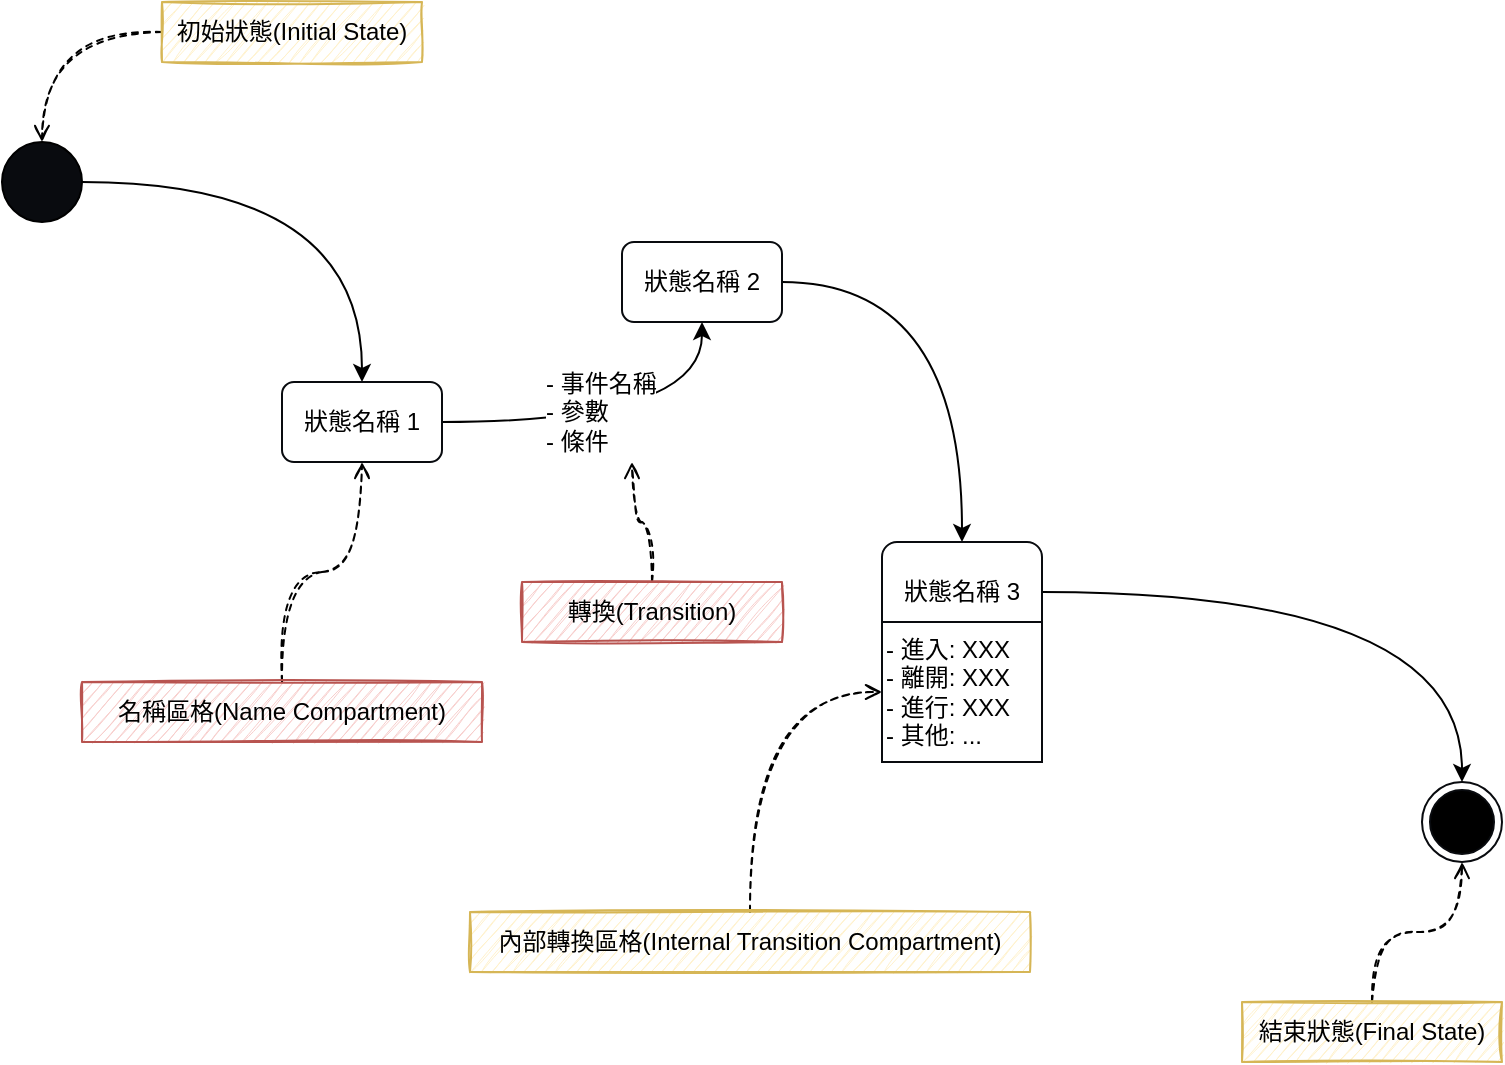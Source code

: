 <mxfile version="16.5.1" type="device" pages="5"><diagram id="osjZmeQW5B5Lgd2-Y0o8" name="statechart 狀態圖"><mxGraphModel dx="1102" dy="857" grid="1" gridSize="10" guides="1" tooltips="1" connect="1" arrows="1" fold="1" page="1" pageScale="1" pageWidth="827" pageHeight="1169" math="0" shadow="0"><root><mxCell id="0"/><mxCell id="1" parent="0"/><mxCell id="YnfV3wT0EIDC3pk5psNr-5" style="edgeStyle=orthogonalEdgeStyle;orthogonalLoop=1;jettySize=auto;html=1;entryX=0.5;entryY=0;entryDx=0;entryDy=0;curved=1;" parent="1" source="YnfV3wT0EIDC3pk5psNr-1" target="YnfV3wT0EIDC3pk5psNr-3" edge="1"><mxGeometry relative="1" as="geometry"/></mxCell><mxCell id="YnfV3wT0EIDC3pk5psNr-1" value="" style="ellipse;whiteSpace=wrap;html=1;aspect=fixed;fillColor=#090B0F;labelPosition=center;verticalLabelPosition=bottom;align=center;verticalAlign=top;" parent="1" vertex="1"><mxGeometry x="40" y="200" width="40" height="40" as="geometry"/></mxCell><mxCell id="YnfV3wT0EIDC3pk5psNr-2" value="" style="ellipse;html=1;shape=endState;fillColor=#000000;strokeColor=#090B0F;labelPosition=center;verticalLabelPosition=bottom;align=center;verticalAlign=top;" parent="1" vertex="1"><mxGeometry x="750" y="520" width="40" height="40" as="geometry"/></mxCell><mxCell id="YnfV3wT0EIDC3pk5psNr-6" style="edgeStyle=orthogonalEdgeStyle;curved=1;orthogonalLoop=1;jettySize=auto;html=1;entryX=0.5;entryY=1;entryDx=0;entryDy=0;" parent="1" source="YnfV3wT0EIDC3pk5psNr-3" target="YnfV3wT0EIDC3pk5psNr-4" edge="1"><mxGeometry relative="1" as="geometry"/></mxCell><mxCell id="YnfV3wT0EIDC3pk5psNr-3" value="狀態名稱 1" style="rounded=1;whiteSpace=wrap;html=1;strokeColor=#090B0F;fillColor=#FFFFFF;" parent="1" vertex="1"><mxGeometry x="180" y="320" width="80" height="40" as="geometry"/></mxCell><mxCell id="YnfV3wT0EIDC3pk5psNr-7" style="edgeStyle=orthogonalEdgeStyle;curved=1;orthogonalLoop=1;jettySize=auto;html=1;entryX=0.5;entryY=0;entryDx=0;entryDy=0;" parent="1" source="YnfV3wT0EIDC3pk5psNr-4" target="YnfV3wT0EIDC3pk5psNr-12" edge="1"><mxGeometry relative="1" as="geometry"/></mxCell><mxCell id="YnfV3wT0EIDC3pk5psNr-4" value="狀態名稱 2" style="rounded=1;whiteSpace=wrap;html=1;strokeColor=#090B0F;fillColor=#FFFFFF;" parent="1" vertex="1"><mxGeometry x="350" y="250" width="80" height="40" as="geometry"/></mxCell><mxCell id="YnfV3wT0EIDC3pk5psNr-8" value="- 事件名稱&lt;br&gt;- 參數&lt;br&gt;- 條件" style="text;html=1;strokeColor=none;fillColor=none;align=left;verticalAlign=middle;whiteSpace=wrap;rounded=0;labelBackgroundColor=default;" parent="1" vertex="1"><mxGeometry x="310" y="310" width="90" height="50" as="geometry"/></mxCell><mxCell id="YnfV3wT0EIDC3pk5psNr-13" style="edgeStyle=orthogonalEdgeStyle;curved=1;orthogonalLoop=1;jettySize=auto;html=1;entryX=0.5;entryY=0;entryDx=0;entryDy=0;" parent="1" source="YnfV3wT0EIDC3pk5psNr-12" target="YnfV3wT0EIDC3pk5psNr-2" edge="1"><mxGeometry relative="1" as="geometry"/></mxCell><mxCell id="YnfV3wT0EIDC3pk5psNr-12" value="狀態名稱 3" style="rounded=1;whiteSpace=wrap;html=1;strokeColor=#090B0F;fillColor=#FFFFFF;verticalAlign=middle;" parent="1" vertex="1"><mxGeometry x="480" y="400" width="80" height="50" as="geometry"/></mxCell><mxCell id="YnfV3wT0EIDC3pk5psNr-14" value="- 進入: XXX&lt;br&gt;- 離開: XXX&lt;br&gt;- 進行: XXX&lt;br&gt;- 其他: ..." style="rounded=0;whiteSpace=wrap;html=1;labelBackgroundColor=default;strokeColor=#090B0F;fillColor=#FFFFFF;align=left;" parent="1" vertex="1"><mxGeometry x="480" y="440" width="80" height="70" as="geometry"/></mxCell><mxCell id="YnfV3wT0EIDC3pk5psNr-16" style="edgeStyle=orthogonalEdgeStyle;curved=1;orthogonalLoop=1;jettySize=auto;html=1;entryX=0.5;entryY=0;entryDx=0;entryDy=0;dashed=1;sketch=1;endArrow=open;endFill=0;" parent="1" source="YnfV3wT0EIDC3pk5psNr-15" target="YnfV3wT0EIDC3pk5psNr-1" edge="1"><mxGeometry relative="1" as="geometry"/></mxCell><mxCell id="YnfV3wT0EIDC3pk5psNr-15" value="初始狀態(Initial State)" style="rounded=0;whiteSpace=wrap;html=1;labelBackgroundColor=none;strokeColor=#d6b656;fillColor=#fff2cc;sketch=1;" parent="1" vertex="1"><mxGeometry x="120" y="130" width="130" height="30" as="geometry"/></mxCell><mxCell id="YnfV3wT0EIDC3pk5psNr-18" style="edgeStyle=orthogonalEdgeStyle;curved=1;sketch=1;orthogonalLoop=1;jettySize=auto;html=1;entryX=0.5;entryY=1;entryDx=0;entryDy=0;dashed=1;endArrow=open;endFill=0;" parent="1" source="YnfV3wT0EIDC3pk5psNr-17" target="YnfV3wT0EIDC3pk5psNr-2" edge="1"><mxGeometry relative="1" as="geometry"/></mxCell><mxCell id="YnfV3wT0EIDC3pk5psNr-17" value="結束狀態(Final State)" style="rounded=0;whiteSpace=wrap;html=1;labelBackgroundColor=none;strokeColor=#d6b656;fillColor=#fff2cc;sketch=1;" parent="1" vertex="1"><mxGeometry x="660" y="630" width="130" height="30" as="geometry"/></mxCell><mxCell id="YnfV3wT0EIDC3pk5psNr-20" style="edgeStyle=orthogonalEdgeStyle;curved=1;sketch=1;orthogonalLoop=1;jettySize=auto;html=1;entryX=0.5;entryY=1;entryDx=0;entryDy=0;dashed=1;endArrow=open;endFill=0;" parent="1" source="YnfV3wT0EIDC3pk5psNr-19" target="YnfV3wT0EIDC3pk5psNr-3" edge="1"><mxGeometry relative="1" as="geometry"/></mxCell><mxCell id="YnfV3wT0EIDC3pk5psNr-19" value="名稱區格(Name Compartment)" style="rounded=0;whiteSpace=wrap;html=1;labelBackgroundColor=none;strokeColor=#b85450;fillColor=#f8cecc;sketch=1;" parent="1" vertex="1"><mxGeometry x="80" y="470" width="200" height="30" as="geometry"/></mxCell><mxCell id="YnfV3wT0EIDC3pk5psNr-22" style="edgeStyle=orthogonalEdgeStyle;curved=1;sketch=1;orthogonalLoop=1;jettySize=auto;html=1;entryX=0;entryY=0.5;entryDx=0;entryDy=0;dashed=1;endArrow=open;endFill=0;" parent="1" source="YnfV3wT0EIDC3pk5psNr-21" target="YnfV3wT0EIDC3pk5psNr-14" edge="1"><mxGeometry relative="1" as="geometry"/></mxCell><mxCell id="YnfV3wT0EIDC3pk5psNr-21" value="內部轉換區格(Internal Transition Compartment)" style="rounded=0;whiteSpace=wrap;html=1;labelBackgroundColor=none;strokeColor=#d6b656;fillColor=#fff2cc;sketch=1;" parent="1" vertex="1"><mxGeometry x="274" y="585" width="280" height="30" as="geometry"/></mxCell><mxCell id="YnfV3wT0EIDC3pk5psNr-24" style="edgeStyle=orthogonalEdgeStyle;curved=1;sketch=1;orthogonalLoop=1;jettySize=auto;html=1;dashed=1;endArrow=open;endFill=0;" parent="1" source="YnfV3wT0EIDC3pk5psNr-23" target="YnfV3wT0EIDC3pk5psNr-8" edge="1"><mxGeometry relative="1" as="geometry"/></mxCell><mxCell id="YnfV3wT0EIDC3pk5psNr-23" value="轉換(Transition)" style="rounded=0;whiteSpace=wrap;html=1;labelBackgroundColor=none;strokeColor=#b85450;fillColor=#f8cecc;sketch=1;" parent="1" vertex="1"><mxGeometry x="300" y="420" width="130" height="30" as="geometry"/></mxCell></root></mxGraphModel></diagram><diagram id="0EJiLGbog9rZ0BRqyAEm" name="statechart-ex1"><mxGraphModel dx="918" dy="714" grid="1" gridSize="10" guides="1" tooltips="1" connect="1" arrows="1" fold="1" page="1" pageScale="1" pageWidth="827" pageHeight="1169" math="0" shadow="0"><root><mxCell id="cNsC4gdL8ayxSeV4Apcs-0"/><mxCell id="cNsC4gdL8ayxSeV4Apcs-1" parent="cNsC4gdL8ayxSeV4Apcs-0"/><mxCell id="XG-OXEMNbpiQpR99-aP3-2" style="edgeStyle=orthogonalEdgeStyle;rounded=0;orthogonalLoop=1;jettySize=auto;html=1;entryX=0.5;entryY=0;entryDx=0;entryDy=0;" parent="cNsC4gdL8ayxSeV4Apcs-1" source="29OQ2V1f1rokTXRhlhXo-0" target="XG-OXEMNbpiQpR99-aP3-0" edge="1"><mxGeometry relative="1" as="geometry"/></mxCell><mxCell id="29OQ2V1f1rokTXRhlhXo-0" value="" style="ellipse;whiteSpace=wrap;html=1;aspect=fixed;fillColor=#090B0F;labelPosition=center;verticalLabelPosition=bottom;align=center;verticalAlign=top;" parent="cNsC4gdL8ayxSeV4Apcs-1" vertex="1"><mxGeometry x="120" y="200" width="40" height="40" as="geometry"/></mxCell><mxCell id="bPh0DFwcgqLsYAa6mpn8-0" value="跳" style="edgeStyle=orthogonalEdgeStyle;orthogonalLoop=1;jettySize=auto;html=1;entryX=0;entryY=0.25;entryDx=0;entryDy=0;curved=1;exitX=1;exitY=0.25;exitDx=0;exitDy=0;" parent="cNsC4gdL8ayxSeV4Apcs-1" source="XG-OXEMNbpiQpR99-aP3-0" target="XG-OXEMNbpiQpR99-aP3-1" edge="1"><mxGeometry relative="1" as="geometry"/></mxCell><mxCell id="R1Bep2jwc6zOpz5SHiyY-1" style="edgeStyle=orthogonalEdgeStyle;rounded=0;orthogonalLoop=1;jettySize=auto;html=1;entryX=0.5;entryY=0;entryDx=0;entryDy=0;" edge="1" parent="cNsC4gdL8ayxSeV4Apcs-1" source="XG-OXEMNbpiQpR99-aP3-0" target="R1Bep2jwc6zOpz5SHiyY-0"><mxGeometry relative="1" as="geometry"/></mxCell><mxCell id="XG-OXEMNbpiQpR99-aP3-0" value="在地上" style="rounded=1;whiteSpace=wrap;html=1;" parent="cNsC4gdL8ayxSeV4Apcs-1" vertex="1"><mxGeometry x="100" y="320" width="80" height="40" as="geometry"/></mxCell><mxCell id="2rB6yXrXSQpevLDg6IzJ-0" value="落地" style="edgeStyle=orthogonalEdgeStyle;orthogonalLoop=1;jettySize=auto;html=1;entryX=1;entryY=0.75;entryDx=0;entryDy=0;exitX=0;exitY=0.75;exitDx=0;exitDy=0;curved=1;" parent="cNsC4gdL8ayxSeV4Apcs-1" source="XG-OXEMNbpiQpR99-aP3-1" target="XG-OXEMNbpiQpR99-aP3-0" edge="1"><mxGeometry relative="1" as="geometry"/></mxCell><mxCell id="XG-OXEMNbpiQpR99-aP3-1" value="在空中" style="rounded=1;whiteSpace=wrap;html=1;" parent="cNsC4gdL8ayxSeV4Apcs-1" vertex="1"><mxGeometry x="374" y="320" width="80" height="40" as="geometry"/></mxCell><mxCell id="2rB6yXrXSQpevLDg6IzJ-1" value="行走" style="edgeStyle=orthogonalEdgeStyle;orthogonalLoop=1;jettySize=auto;html=1;entryX=0;entryY=0.5;entryDx=0;entryDy=0;exitX=0.25;exitY=1;exitDx=0;exitDy=0;curved=1;" parent="cNsC4gdL8ayxSeV4Apcs-1" source="XG-OXEMNbpiQpR99-aP3-0" target="XG-OXEMNbpiQpR99-aP3-0" edge="1"><mxGeometry relative="1" as="geometry"><Array as="points"><mxPoint x="120" y="390"/><mxPoint x="60" y="390"/><mxPoint x="60" y="340"/></Array></mxGeometry></mxCell><mxCell id="R1Bep2jwc6zOpz5SHiyY-0" value="" style="ellipse;html=1;shape=endState;fillColor=#000000;strokeColor=#090B0F;labelPosition=center;verticalLabelPosition=bottom;align=center;verticalAlign=top;" vertex="1" parent="cNsC4gdL8ayxSeV4Apcs-1"><mxGeometry x="120" y="440" width="40" height="40" as="geometry"/></mxCell></root></mxGraphModel></diagram><diagram id="uzT9Qm_jboPNo-ImmWr5" name="statechart-ex2(ITS)"><mxGraphModel dx="1102" dy="857" grid="1" gridSize="10" guides="1" tooltips="1" connect="1" arrows="1" fold="1" page="1" pageScale="1" pageWidth="827" pageHeight="1169" math="0" shadow="0"><root><mxCell id="v57__xJzqFP9ZhPIEig1-0"/><mxCell id="v57__xJzqFP9ZhPIEig1-1" parent="v57__xJzqFP9ZhPIEig1-0"/><mxCell id="Lr0cLetXqoZHy2DsLK_h-2" style="edgeStyle=orthogonalEdgeStyle;orthogonalLoop=1;jettySize=auto;html=1;entryX=0.5;entryY=0;entryDx=0;entryDy=0;rounded=0;" parent="v57__xJzqFP9ZhPIEig1-1" source="nu_G4Lr_ocbiyzwGnkZM-0" target="Lr0cLetXqoZHy2DsLK_h-1" edge="1"><mxGeometry relative="1" as="geometry"/></mxCell><mxCell id="nu_G4Lr_ocbiyzwGnkZM-0" value="" style="ellipse;whiteSpace=wrap;html=1;aspect=fixed;fillColor=#090B0F;labelPosition=center;verticalLabelPosition=bottom;align=center;verticalAlign=top;" parent="v57__xJzqFP9ZhPIEig1-1" vertex="1"><mxGeometry x="40" y="120" width="40" height="40" as="geometry"/></mxCell><mxCell id="LInIR_S-V1Yz-s8tSKXj-0" style="edgeStyle=orthogonalEdgeStyle;rounded=0;orthogonalLoop=1;jettySize=auto;html=1;entryX=0;entryY=0.5;entryDx=0;entryDy=0;" parent="v57__xJzqFP9ZhPIEig1-1" source="uzqjtOjsY4ILTI2ye9i7-0" target="Lr0cLetXqoZHy2DsLK_h-0" edge="1"><mxGeometry relative="1" as="geometry"/></mxCell><mxCell id="uzqjtOjsY4ILTI2ye9i7-0" value="PASS" style="rounded=1;whiteSpace=wrap;html=1;" parent="v57__xJzqFP9ZhPIEig1-1" vertex="1"><mxGeometry x="400" y="120" width="80" height="40" as="geometry"/></mxCell><mxCell id="LInIR_S-V1Yz-s8tSKXj-1" style="edgeStyle=orthogonalEdgeStyle;rounded=0;orthogonalLoop=1;jettySize=auto;html=1;entryX=0;entryY=0.5;entryDx=0;entryDy=0;" parent="v57__xJzqFP9ZhPIEig1-1" source="uzqjtOjsY4ILTI2ye9i7-1" target="Lr0cLetXqoZHy2DsLK_h-0" edge="1"><mxGeometry relative="1" as="geometry"/></mxCell><mxCell id="uzqjtOjsY4ILTI2ye9i7-1" value="FAIL" style="rounded=1;whiteSpace=wrap;html=1;" parent="v57__xJzqFP9ZhPIEig1-1" vertex="1"><mxGeometry x="400" y="280" width="80" height="40" as="geometry"/></mxCell><mxCell id="LInIR_S-V1Yz-s8tSKXj-10" style="edgeStyle=orthogonalEdgeStyle;rounded=0;orthogonalLoop=1;jettySize=auto;html=1;entryX=0.5;entryY=1;entryDx=0;entryDy=0;" parent="v57__xJzqFP9ZhPIEig1-1" source="uzqjtOjsY4ILTI2ye9i7-2" target="LInIR_S-V1Yz-s8tSKXj-7" edge="1"><mxGeometry relative="1" as="geometry"/></mxCell><mxCell id="uzqjtOjsY4ILTI2ye9i7-2" value="ERROR" style="rounded=1;whiteSpace=wrap;html=1;" parent="v57__xJzqFP9ZhPIEig1-1" vertex="1"><mxGeometry x="360" y="800" width="80" height="40" as="geometry"/></mxCell><mxCell id="LInIR_S-V1Yz-s8tSKXj-11" style="edgeStyle=orthogonalEdgeStyle;rounded=0;orthogonalLoop=1;jettySize=auto;html=1;entryX=0.5;entryY=1;entryDx=0;entryDy=0;" parent="v57__xJzqFP9ZhPIEig1-1" source="uzqjtOjsY4ILTI2ye9i7-3" target="LInIR_S-V1Yz-s8tSKXj-7" edge="1"><mxGeometry relative="1" as="geometry"/></mxCell><mxCell id="uzqjtOjsY4ILTI2ye9i7-3" value="INTERRUPT" style="rounded=1;whiteSpace=wrap;html=1;" parent="v57__xJzqFP9ZhPIEig1-1" vertex="1"><mxGeometry x="480" y="720" width="80" height="40" as="geometry"/></mxCell><mxCell id="Lr0cLetXqoZHy2DsLK_h-0" value="" style="ellipse;html=1;shape=endState;fillColor=#000000;strokeColor=#090B0F;labelPosition=center;verticalLabelPosition=bottom;align=center;verticalAlign=top;" parent="v57__xJzqFP9ZhPIEig1-1" vertex="1"><mxGeometry x="680" y="200" width="40" height="40" as="geometry"/></mxCell><mxCell id="Lr0cLetXqoZHy2DsLK_h-3" value="登入成功" style="orthogonalLoop=1;jettySize=auto;html=1;entryX=0;entryY=0.5;entryDx=0;entryDy=0;rounded=0;edgeStyle=orthogonalEdgeStyle;" parent="v57__xJzqFP9ZhPIEig1-1" source="Lr0cLetXqoZHy2DsLK_h-1" target="uzqjtOjsY4ILTI2ye9i7-0" edge="1"><mxGeometry relative="1" as="geometry"><Array as="points"><mxPoint x="300" y="220"/><mxPoint x="300" y="140"/></Array></mxGeometry></mxCell><mxCell id="Lr0cLetXqoZHy2DsLK_h-4" value="登入失敗" style="orthogonalLoop=1;jettySize=auto;html=1;entryX=0;entryY=0.5;entryDx=0;entryDy=0;rounded=0;edgeStyle=orthogonalEdgeStyle;" parent="v57__xJzqFP9ZhPIEig1-1" source="Lr0cLetXqoZHy2DsLK_h-1" target="uzqjtOjsY4ILTI2ye9i7-1" edge="1"><mxGeometry relative="1" as="geometry"><Array as="points"><mxPoint x="300" y="220"/><mxPoint x="300" y="300"/></Array></mxGeometry></mxCell><mxCell id="Lr0cLetXqoZHy2DsLK_h-6" value="發生錯誤" style="edgeStyle=orthogonalEdgeStyle;orthogonalLoop=1;jettySize=auto;html=1;entryX=0.5;entryY=1;entryDx=0;entryDy=0;exitX=1;exitY=0.5;exitDx=0;exitDy=0;rounded=0;" parent="v57__xJzqFP9ZhPIEig1-1" source="Lr0cLetXqoZHy2DsLK_h-1" target="uzqjtOjsY4ILTI2ye9i7-1" edge="1"><mxGeometry x="0.143" relative="1" as="geometry"><Array as="points"><mxPoint x="240" y="220"/><mxPoint x="240" y="360"/><mxPoint x="440" y="360"/></Array><mxPoint as="offset"/></mxGeometry></mxCell><mxCell id="Lr0cLetXqoZHy2DsLK_h-1" value="None" style="rounded=1;whiteSpace=wrap;html=1;" parent="v57__xJzqFP9ZhPIEig1-1" vertex="1"><mxGeometry x="120" y="200" width="80" height="40" as="geometry"/></mxCell><mxCell id="LInIR_S-V1Yz-s8tSKXj-2" value="&lt;h1&gt;Report Detail 結果 狀態圖&lt;/h1&gt;" style="text;html=1;strokeColor=none;fillColor=none;spacing=5;spacingTop=-20;whiteSpace=wrap;overflow=hidden;rounded=0;" parent="v57__xJzqFP9ZhPIEig1-1" vertex="1"><mxGeometry x="40" y="40" width="320" height="40" as="geometry"/></mxCell><mxCell id="LInIR_S-V1Yz-s8tSKXj-3" value="&lt;h1&gt;Report Master 結果 狀態圖&lt;/h1&gt;" style="text;html=1;strokeColor=none;fillColor=none;spacing=5;spacingTop=-20;whiteSpace=wrap;overflow=hidden;rounded=0;" parent="v57__xJzqFP9ZhPIEig1-1" vertex="1"><mxGeometry x="40" y="440" width="320" height="40" as="geometry"/></mxCell><mxCell id="LInIR_S-V1Yz-s8tSKXj-6" style="edgeStyle=orthogonalEdgeStyle;rounded=0;orthogonalLoop=1;jettySize=auto;html=1;entryX=0.5;entryY=0;entryDx=0;entryDy=0;" parent="v57__xJzqFP9ZhPIEig1-1" source="LInIR_S-V1Yz-s8tSKXj-4" target="LInIR_S-V1Yz-s8tSKXj-5" edge="1"><mxGeometry relative="1" as="geometry"/></mxCell><mxCell id="LInIR_S-V1Yz-s8tSKXj-4" value="" style="ellipse;whiteSpace=wrap;html=1;aspect=fixed;fillColor=#090B0F;labelPosition=center;verticalLabelPosition=bottom;align=center;verticalAlign=top;" parent="v57__xJzqFP9ZhPIEig1-1" vertex="1"><mxGeometry x="40" y="520" width="40" height="40" as="geometry"/></mxCell><mxCell id="LInIR_S-V1Yz-s8tSKXj-8" value="發生非預期錯誤" style="edgeStyle=orthogonalEdgeStyle;rounded=0;orthogonalLoop=1;jettySize=auto;html=1;entryX=0;entryY=0.5;entryDx=0;entryDy=0;" parent="v57__xJzqFP9ZhPIEig1-1" source="LInIR_S-V1Yz-s8tSKXj-5" target="uzqjtOjsY4ILTI2ye9i7-2" edge="1"><mxGeometry x="0.368" relative="1" as="geometry"><Array as="points"><mxPoint x="160" y="820"/></Array><mxPoint as="offset"/></mxGeometry></mxCell><mxCell id="LInIR_S-V1Yz-s8tSKXj-9" value="發生預期錯誤，流程被中斷" style="edgeStyle=orthogonalEdgeStyle;rounded=0;orthogonalLoop=1;jettySize=auto;html=1;entryX=0;entryY=0.5;entryDx=0;entryDy=0;" parent="v57__xJzqFP9ZhPIEig1-1" source="LInIR_S-V1Yz-s8tSKXj-5" target="uzqjtOjsY4ILTI2ye9i7-3" edge="1"><mxGeometry relative="1" as="geometry"><Array as="points"><mxPoint x="160" y="740"/></Array></mxGeometry></mxCell><mxCell id="LInIR_S-V1Yz-s8tSKXj-13" value="Detail 全數 PASS" style="edgeStyle=orthogonalEdgeStyle;rounded=0;orthogonalLoop=1;jettySize=auto;html=1;entryX=0;entryY=0.5;entryDx=0;entryDy=0;" parent="v57__xJzqFP9ZhPIEig1-1" source="LInIR_S-V1Yz-s8tSKXj-5" target="LInIR_S-V1Yz-s8tSKXj-12" edge="1"><mxGeometry relative="1" as="geometry"/></mxCell><mxCell id="LInIR_S-V1Yz-s8tSKXj-15" value="Detail 任一為 FAIL" style="edgeStyle=orthogonalEdgeStyle;rounded=0;orthogonalLoop=1;jettySize=auto;html=1;entryX=0;entryY=0.5;entryDx=0;entryDy=0;" parent="v57__xJzqFP9ZhPIEig1-1" source="LInIR_S-V1Yz-s8tSKXj-5" target="LInIR_S-V1Yz-s8tSKXj-14" edge="1"><mxGeometry relative="1" as="geometry"/></mxCell><mxCell id="LInIR_S-V1Yz-s8tSKXj-5" value="None" style="rounded=1;whiteSpace=wrap;html=1;" parent="v57__xJzqFP9ZhPIEig1-1" vertex="1"><mxGeometry x="120" y="600" width="80" height="40" as="geometry"/></mxCell><mxCell id="LInIR_S-V1Yz-s8tSKXj-7" value="" style="ellipse;html=1;shape=endState;fillColor=#000000;strokeColor=#090B0F;labelPosition=center;verticalLabelPosition=bottom;align=center;verticalAlign=top;" parent="v57__xJzqFP9ZhPIEig1-1" vertex="1"><mxGeometry x="680" y="640" width="40" height="40" as="geometry"/></mxCell><mxCell id="LInIR_S-V1Yz-s8tSKXj-16" style="edgeStyle=orthogonalEdgeStyle;rounded=0;orthogonalLoop=1;jettySize=auto;html=1;entryX=0.5;entryY=0;entryDx=0;entryDy=0;" parent="v57__xJzqFP9ZhPIEig1-1" source="LInIR_S-V1Yz-s8tSKXj-12" target="LInIR_S-V1Yz-s8tSKXj-7" edge="1"><mxGeometry relative="1" as="geometry"/></mxCell><mxCell id="LInIR_S-V1Yz-s8tSKXj-12" value="PASS" style="rounded=1;whiteSpace=wrap;html=1;" parent="v57__xJzqFP9ZhPIEig1-1" vertex="1"><mxGeometry x="400" y="520" width="80" height="40" as="geometry"/></mxCell><mxCell id="LInIR_S-V1Yz-s8tSKXj-17" style="edgeStyle=orthogonalEdgeStyle;rounded=0;orthogonalLoop=1;jettySize=auto;html=1;entryX=0;entryY=0.5;entryDx=0;entryDy=0;" parent="v57__xJzqFP9ZhPIEig1-1" source="LInIR_S-V1Yz-s8tSKXj-14" target="LInIR_S-V1Yz-s8tSKXj-7" edge="1"><mxGeometry relative="1" as="geometry"/></mxCell><mxCell id="LInIR_S-V1Yz-s8tSKXj-14" value="FAIL" style="rounded=1;whiteSpace=wrap;html=1;" parent="v57__xJzqFP9ZhPIEig1-1" vertex="1"><mxGeometry x="400" y="640" width="80" height="40" as="geometry"/></mxCell></root></mxGraphModel></diagram><diagram id="h2LDtY35Oj2MG-xAYnWH" name="statechart-ex3(產品-備份)"><mxGraphModel dx="1837" dy="1428" grid="1" gridSize="10" guides="1" tooltips="1" connect="1" arrows="1" fold="1" page="1" pageScale="1" pageWidth="827" pageHeight="1169" math="0" shadow="0"><root><mxCell id="HAbi6nvWc5ZRyR0bRDbd-0"/><mxCell id="HAbi6nvWc5ZRyR0bRDbd-1" parent="HAbi6nvWc5ZRyR0bRDbd-0"/><mxCell id="ugD_ELuF8QcJZXLfbk6f-9" style="edgeStyle=orthogonalEdgeStyle;rounded=0;orthogonalLoop=1;jettySize=auto;html=1;entryX=0;entryY=0.5;entryDx=0;entryDy=0;" edge="1" parent="HAbi6nvWc5ZRyR0bRDbd-1" source="Kq-iAPdvpeBd1hHu8MiE-0" target="ugD_ELuF8QcJZXLfbk6f-0"><mxGeometry relative="1" as="geometry"/></mxCell><mxCell id="Kq-iAPdvpeBd1hHu8MiE-0" value="" style="ellipse;whiteSpace=wrap;html=1;aspect=fixed;fillColor=#090B0F;labelPosition=center;verticalLabelPosition=bottom;align=center;verticalAlign=top;" vertex="1" parent="HAbi6nvWc5ZRyR0bRDbd-1"><mxGeometry x="40" y="40" width="40" height="40" as="geometry"/></mxCell><mxCell id="zzlmpRxz1VrLp_Q0LOys-0" value="" style="ellipse;html=1;shape=endState;fillColor=#000000;strokeColor=#090B0F;labelPosition=center;verticalLabelPosition=bottom;align=center;verticalAlign=top;" vertex="1" parent="HAbi6nvWc5ZRyR0bRDbd-1"><mxGeometry x="640" y="40" width="40" height="40" as="geometry"/></mxCell><mxCell id="ugD_ELuF8QcJZXLfbk6f-8" style="edgeStyle=orthogonalEdgeStyle;rounded=0;orthogonalLoop=1;jettySize=auto;html=1;entryX=0;entryY=0.5;entryDx=0;entryDy=0;" edge="1" parent="HAbi6nvWc5ZRyR0bRDbd-1" source="ugD_ELuF8QcJZXLfbk6f-0" target="ugD_ELuF8QcJZXLfbk6f-1"><mxGeometry relative="1" as="geometry"/></mxCell><mxCell id="ugD_ELuF8QcJZXLfbk6f-0" value="準備備份" style="rounded=1;whiteSpace=wrap;html=1;" vertex="1" parent="HAbi6nvWc5ZRyR0bRDbd-1"><mxGeometry x="160" y="40" width="80" height="40" as="geometry"/></mxCell><mxCell id="ugD_ELuF8QcJZXLfbk6f-6" style="edgeStyle=orthogonalEdgeStyle;rounded=0;orthogonalLoop=1;jettySize=auto;html=1;entryX=0;entryY=0.5;entryDx=0;entryDy=0;" edge="1" parent="HAbi6nvWc5ZRyR0bRDbd-1" source="ugD_ELuF8QcJZXLfbk6f-1" target="ugD_ELuF8QcJZXLfbk6f-2"><mxGeometry relative="1" as="geometry"/></mxCell><mxCell id="ugD_ELuF8QcJZXLfbk6f-7" style="edgeStyle=orthogonalEdgeStyle;rounded=0;orthogonalLoop=1;jettySize=auto;html=1;entryX=0;entryY=0.5;entryDx=0;entryDy=0;" edge="1" parent="HAbi6nvWc5ZRyR0bRDbd-1" source="ugD_ELuF8QcJZXLfbk6f-1" target="ugD_ELuF8QcJZXLfbk6f-3"><mxGeometry relative="1" as="geometry"/></mxCell><mxCell id="ugD_ELuF8QcJZXLfbk6f-1" value="備份中" style="rounded=1;whiteSpace=wrap;html=1;" vertex="1" parent="HAbi6nvWc5ZRyR0bRDbd-1"><mxGeometry x="320" y="40" width="80" height="40" as="geometry"/></mxCell><mxCell id="ugD_ELuF8QcJZXLfbk6f-4" style="edgeStyle=orthogonalEdgeStyle;rounded=0;orthogonalLoop=1;jettySize=auto;html=1;entryX=0;entryY=0.5;entryDx=0;entryDy=0;" edge="1" parent="HAbi6nvWc5ZRyR0bRDbd-1" source="ugD_ELuF8QcJZXLfbk6f-2" target="zzlmpRxz1VrLp_Q0LOys-0"><mxGeometry relative="1" as="geometry"/></mxCell><mxCell id="ugD_ELuF8QcJZXLfbk6f-2" value="備份成功" style="rounded=1;whiteSpace=wrap;html=1;" vertex="1" parent="HAbi6nvWc5ZRyR0bRDbd-1"><mxGeometry x="480" y="40" width="80" height="40" as="geometry"/></mxCell><mxCell id="ugD_ELuF8QcJZXLfbk6f-5" style="edgeStyle=orthogonalEdgeStyle;rounded=0;orthogonalLoop=1;jettySize=auto;html=1;entryX=0;entryY=0.5;entryDx=0;entryDy=0;" edge="1" parent="HAbi6nvWc5ZRyR0bRDbd-1" source="ugD_ELuF8QcJZXLfbk6f-3" target="zzlmpRxz1VrLp_Q0LOys-0"><mxGeometry relative="1" as="geometry"><Array as="points"><mxPoint x="600" y="140"/><mxPoint x="600" y="60"/></Array></mxGeometry></mxCell><mxCell id="ugD_ELuF8QcJZXLfbk6f-3" value="備份失敗" style="rounded=1;whiteSpace=wrap;html=1;" vertex="1" parent="HAbi6nvWc5ZRyR0bRDbd-1"><mxGeometry x="480" y="120" width="80" height="40" as="geometry"/></mxCell><mxCell id="ugD_ELuF8QcJZXLfbk6f-10" value="備份異常?" style="rounded=1;whiteSpace=wrap;html=1;" vertex="1" parent="HAbi6nvWc5ZRyR0bRDbd-1"><mxGeometry x="320" y="160" width="80" height="40" as="geometry"/></mxCell></root></mxGraphModel></diagram><diagram id="-g4fBELiktHs11MvoAWq" name="statechart-ex4(產品-郵件)"><mxGraphModel dx="2004" dy="1558" grid="1" gridSize="10" guides="1" tooltips="1" connect="1" arrows="1" fold="1" page="1" pageScale="1" pageWidth="827" pageHeight="1169" math="0" shadow="0"><root><mxCell id="70XdwsSqk-VQ8nnfOM-j-0"/><mxCell id="70XdwsSqk-VQ8nnfOM-j-1" parent="70XdwsSqk-VQ8nnfOM-j-0"/><mxCell id="yBNIhWAuiqv2Ft964-QL-0" style="edgeStyle=orthogonalEdgeStyle;rounded=0;orthogonalLoop=1;jettySize=auto;html=1;entryX=0;entryY=0.5;entryDx=0;entryDy=0;" edge="1" parent="70XdwsSqk-VQ8nnfOM-j-1" source="yBNIhWAuiqv2Ft964-QL-1" target="yBNIhWAuiqv2Ft964-QL-4"><mxGeometry relative="1" as="geometry"/></mxCell><mxCell id="ahxfsjfOkb2Jh3hU8QQm-0" style="edgeStyle=orthogonalEdgeStyle;rounded=0;orthogonalLoop=1;jettySize=auto;html=1;entryX=0;entryY=0.5;entryDx=0;entryDy=0;" edge="1" parent="70XdwsSqk-VQ8nnfOM-j-1" source="yBNIhWAuiqv2Ft964-QL-1" target="yBNIhWAuiqv2Ft964-QL-8"><mxGeometry relative="1" as="geometry"/></mxCell><mxCell id="ahxfsjfOkb2Jh3hU8QQm-1" style="edgeStyle=orthogonalEdgeStyle;rounded=0;orthogonalLoop=1;jettySize=auto;html=1;entryX=0;entryY=0.5;entryDx=0;entryDy=0;" edge="1" parent="70XdwsSqk-VQ8nnfOM-j-1" source="yBNIhWAuiqv2Ft964-QL-1" target="yBNIhWAuiqv2Ft964-QL-11"><mxGeometry relative="1" as="geometry"/></mxCell><mxCell id="ahxfsjfOkb2Jh3hU8QQm-2" style="edgeStyle=orthogonalEdgeStyle;rounded=0;orthogonalLoop=1;jettySize=auto;html=1;entryX=0;entryY=0.5;entryDx=0;entryDy=0;" edge="1" parent="70XdwsSqk-VQ8nnfOM-j-1" source="yBNIhWAuiqv2Ft964-QL-1" target="yBNIhWAuiqv2Ft964-QL-20"><mxGeometry relative="1" as="geometry"/></mxCell><mxCell id="ahxfsjfOkb2Jh3hU8QQm-3" style="edgeStyle=orthogonalEdgeStyle;rounded=0;orthogonalLoop=1;jettySize=auto;html=1;entryX=0;entryY=0.5;entryDx=0;entryDy=0;" edge="1" parent="70XdwsSqk-VQ8nnfOM-j-1" source="yBNIhWAuiqv2Ft964-QL-1" target="yBNIhWAuiqv2Ft964-QL-24"><mxGeometry relative="1" as="geometry"/></mxCell><mxCell id="ahxfsjfOkb2Jh3hU8QQm-4" style="edgeStyle=orthogonalEdgeStyle;rounded=0;orthogonalLoop=1;jettySize=auto;html=1;entryX=0;entryY=0.5;entryDx=0;entryDy=0;" edge="1" parent="70XdwsSqk-VQ8nnfOM-j-1" source="yBNIhWAuiqv2Ft964-QL-1" target="yBNIhWAuiqv2Ft964-QL-38"><mxGeometry relative="1" as="geometry"/></mxCell><mxCell id="yBNIhWAuiqv2Ft964-QL-1" value="" style="ellipse;whiteSpace=wrap;html=1;aspect=fixed;fillColor=#090B0F;labelPosition=center;verticalLabelPosition=bottom;align=center;verticalAlign=top;" vertex="1" parent="70XdwsSqk-VQ8nnfOM-j-1"><mxGeometry x="40" y="40" width="40" height="40" as="geometry"/></mxCell><mxCell id="yBNIhWAuiqv2Ft964-QL-2" value="" style="ellipse;html=1;shape=endState;fillColor=#000000;strokeColor=#090B0F;labelPosition=center;verticalLabelPosition=bottom;align=center;verticalAlign=top;" vertex="1" parent="70XdwsSqk-VQ8nnfOM-j-1"><mxGeometry x="720" y="1000" width="40" height="40" as="geometry"/></mxCell><mxCell id="yBNIhWAuiqv2Ft964-QL-3" style="edgeStyle=orthogonalEdgeStyle;rounded=0;orthogonalLoop=1;jettySize=auto;html=1;entryX=0;entryY=0.5;entryDx=0;entryDy=0;" edge="1" parent="70XdwsSqk-VQ8nnfOM-j-1" source="yBNIhWAuiqv2Ft964-QL-4" target="yBNIhWAuiqv2Ft964-QL-16"><mxGeometry relative="1" as="geometry"/></mxCell><mxCell id="yBNIhWAuiqv2Ft964-QL-4" value="放行" style="rounded=1;whiteSpace=wrap;html=1;" vertex="1" parent="70XdwsSqk-VQ8nnfOM-j-1"><mxGeometry x="160" y="40" width="80" height="40" as="geometry"/></mxCell><mxCell id="yBNIhWAuiqv2Ft964-QL-5" style="edgeStyle=orthogonalEdgeStyle;rounded=0;orthogonalLoop=1;jettySize=auto;html=1;entryX=0;entryY=0.5;entryDx=0;entryDy=0;" edge="1" parent="70XdwsSqk-VQ8nnfOM-j-1" source="yBNIhWAuiqv2Ft964-QL-8" target="yBNIhWAuiqv2Ft964-QL-12"><mxGeometry relative="1" as="geometry"/></mxCell><mxCell id="yBNIhWAuiqv2Ft964-QL-6" style="edgeStyle=orthogonalEdgeStyle;rounded=0;orthogonalLoop=1;jettySize=auto;html=1;entryX=0;entryY=0.5;entryDx=0;entryDy=0;" edge="1" parent="70XdwsSqk-VQ8nnfOM-j-1" source="yBNIhWAuiqv2Ft964-QL-8" target="yBNIhWAuiqv2Ft964-QL-13"><mxGeometry relative="1" as="geometry"/></mxCell><mxCell id="yBNIhWAuiqv2Ft964-QL-7" style="edgeStyle=orthogonalEdgeStyle;rounded=0;orthogonalLoop=1;jettySize=auto;html=1;entryX=0;entryY=0.5;entryDx=0;entryDy=0;" edge="1" parent="70XdwsSqk-VQ8nnfOM-j-1" source="yBNIhWAuiqv2Ft964-QL-8" target="yBNIhWAuiqv2Ft964-QL-36"><mxGeometry relative="1" as="geometry"/></mxCell><mxCell id="yBNIhWAuiqv2Ft964-QL-8" value="攔截" style="rounded=1;whiteSpace=wrap;html=1;" vertex="1" parent="70XdwsSqk-VQ8nnfOM-j-1"><mxGeometry x="160" y="120" width="80" height="40" as="geometry"/></mxCell><mxCell id="yBNIhWAuiqv2Ft964-QL-9" style="edgeStyle=orthogonalEdgeStyle;rounded=0;orthogonalLoop=1;jettySize=auto;html=1;entryX=0;entryY=0.5;entryDx=0;entryDy=0;" edge="1" parent="70XdwsSqk-VQ8nnfOM-j-1" source="yBNIhWAuiqv2Ft964-QL-11" target="yBNIhWAuiqv2Ft964-QL-14"><mxGeometry relative="1" as="geometry"/></mxCell><mxCell id="yBNIhWAuiqv2Ft964-QL-10" style="edgeStyle=orthogonalEdgeStyle;rounded=0;orthogonalLoop=1;jettySize=auto;html=1;entryX=0;entryY=0.5;entryDx=0;entryDy=0;" edge="1" parent="70XdwsSqk-VQ8nnfOM-j-1" source="yBNIhWAuiqv2Ft964-QL-11" target="yBNIhWAuiqv2Ft964-QL-15"><mxGeometry relative="1" as="geometry"/></mxCell><mxCell id="yBNIhWAuiqv2Ft964-QL-11" value="病毒隔離" style="rounded=1;whiteSpace=wrap;html=1;" vertex="1" parent="70XdwsSqk-VQ8nnfOM-j-1"><mxGeometry x="160" y="360" width="80" height="40" as="geometry"/></mxCell><mxCell id="ahxfsjfOkb2Jh3hU8QQm-16" style="edgeStyle=orthogonalEdgeStyle;rounded=0;orthogonalLoop=1;jettySize=auto;html=1;" edge="1" parent="70XdwsSqk-VQ8nnfOM-j-1" source="yBNIhWAuiqv2Ft964-QL-12" target="yBNIhWAuiqv2Ft964-QL-2"><mxGeometry relative="1" as="geometry"/></mxCell><mxCell id="yBNIhWAuiqv2Ft964-QL-12" value="攔截後退回" style="rounded=1;whiteSpace=wrap;html=1;" vertex="1" parent="70XdwsSqk-VQ8nnfOM-j-1"><mxGeometry x="320" y="120" width="80" height="40" as="geometry"/></mxCell><mxCell id="ahxfsjfOkb2Jh3hU8QQm-15" style="edgeStyle=orthogonalEdgeStyle;rounded=0;orthogonalLoop=1;jettySize=auto;html=1;" edge="1" parent="70XdwsSqk-VQ8nnfOM-j-1" source="yBNIhWAuiqv2Ft964-QL-13" target="yBNIhWAuiqv2Ft964-QL-2"><mxGeometry relative="1" as="geometry"/></mxCell><mxCell id="yBNIhWAuiqv2Ft964-QL-13" value="攔截後刪除" style="rounded=1;whiteSpace=wrap;html=1;" vertex="1" parent="70XdwsSqk-VQ8nnfOM-j-1"><mxGeometry x="320" y="200" width="80" height="40" as="geometry"/></mxCell><mxCell id="ahxfsjfOkb2Jh3hU8QQm-13" style="edgeStyle=orthogonalEdgeStyle;rounded=0;orthogonalLoop=1;jettySize=auto;html=1;" edge="1" parent="70XdwsSqk-VQ8nnfOM-j-1" source="yBNIhWAuiqv2Ft964-QL-14" target="yBNIhWAuiqv2Ft964-QL-2"><mxGeometry relative="1" as="geometry"/></mxCell><mxCell id="yBNIhWAuiqv2Ft964-QL-14" value="隔離後刪除" style="rounded=1;whiteSpace=wrap;html=1;" vertex="1" parent="70XdwsSqk-VQ8nnfOM-j-1"><mxGeometry x="320" y="360" width="80" height="40" as="geometry"/></mxCell><mxCell id="ahxfsjfOkb2Jh3hU8QQm-12" style="edgeStyle=orthogonalEdgeStyle;rounded=0;orthogonalLoop=1;jettySize=auto;html=1;" edge="1" parent="70XdwsSqk-VQ8nnfOM-j-1" source="yBNIhWAuiqv2Ft964-QL-15" target="yBNIhWAuiqv2Ft964-QL-2"><mxGeometry relative="1" as="geometry"/></mxCell><mxCell id="yBNIhWAuiqv2Ft964-QL-15" value="隔離後退回" style="rounded=1;whiteSpace=wrap;html=1;" vertex="1" parent="70XdwsSqk-VQ8nnfOM-j-1"><mxGeometry x="320" y="440" width="80" height="40" as="geometry"/></mxCell><mxCell id="ahxfsjfOkb2Jh3hU8QQm-17" style="edgeStyle=orthogonalEdgeStyle;rounded=0;orthogonalLoop=1;jettySize=auto;html=1;" edge="1" parent="70XdwsSqk-VQ8nnfOM-j-1" source="yBNIhWAuiqv2Ft964-QL-16" target="yBNIhWAuiqv2Ft964-QL-2"><mxGeometry relative="1" as="geometry"/></mxCell><mxCell id="yBNIhWAuiqv2Ft964-QL-16" value="轉寄" style="rounded=1;whiteSpace=wrap;html=1;" vertex="1" parent="70XdwsSqk-VQ8nnfOM-j-1"><mxGeometry x="440" y="40" width="80" height="40" as="geometry"/></mxCell><mxCell id="yBNIhWAuiqv2Ft964-QL-17" style="edgeStyle=orthogonalEdgeStyle;rounded=0;orthogonalLoop=1;jettySize=auto;html=1;entryX=0;entryY=0.5;entryDx=0;entryDy=0;" edge="1" parent="70XdwsSqk-VQ8nnfOM-j-1" source="yBNIhWAuiqv2Ft964-QL-20" target="yBNIhWAuiqv2Ft964-QL-26"><mxGeometry relative="1" as="geometry"/></mxCell><mxCell id="yBNIhWAuiqv2Ft964-QL-18" style="edgeStyle=orthogonalEdgeStyle;rounded=0;orthogonalLoop=1;jettySize=auto;html=1;entryX=0;entryY=0.5;entryDx=0;entryDy=0;" edge="1" parent="70XdwsSqk-VQ8nnfOM-j-1" source="yBNIhWAuiqv2Ft964-QL-20" target="yBNIhWAuiqv2Ft964-QL-27"><mxGeometry relative="1" as="geometry"/></mxCell><mxCell id="yBNIhWAuiqv2Ft964-QL-19" style="edgeStyle=orthogonalEdgeStyle;rounded=0;orthogonalLoop=1;jettySize=auto;html=1;entryX=0;entryY=0.5;entryDx=0;entryDy=0;" edge="1" parent="70XdwsSqk-VQ8nnfOM-j-1" source="yBNIhWAuiqv2Ft964-QL-20" target="yBNIhWAuiqv2Ft964-QL-28"><mxGeometry relative="1" as="geometry"/></mxCell><mxCell id="yBNIhWAuiqv2Ft964-QL-20" value="待審核" style="rounded=1;whiteSpace=wrap;html=1;" vertex="1" parent="70XdwsSqk-VQ8nnfOM-j-1"><mxGeometry x="160" y="520" width="80" height="40" as="geometry"/></mxCell><mxCell id="yBNIhWAuiqv2Ft964-QL-21" style="edgeStyle=orthogonalEdgeStyle;rounded=0;orthogonalLoop=1;jettySize=auto;html=1;entryX=0;entryY=0.5;entryDx=0;entryDy=0;" edge="1" parent="70XdwsSqk-VQ8nnfOM-j-1" source="yBNIhWAuiqv2Ft964-QL-24" target="yBNIhWAuiqv2Ft964-QL-30"><mxGeometry relative="1" as="geometry"/></mxCell><mxCell id="yBNIhWAuiqv2Ft964-QL-22" style="edgeStyle=orthogonalEdgeStyle;rounded=0;orthogonalLoop=1;jettySize=auto;html=1;entryX=0;entryY=0.5;entryDx=0;entryDy=0;" edge="1" parent="70XdwsSqk-VQ8nnfOM-j-1" source="yBNIhWAuiqv2Ft964-QL-24" target="yBNIhWAuiqv2Ft964-QL-31"><mxGeometry relative="1" as="geometry"/></mxCell><mxCell id="yBNIhWAuiqv2Ft964-QL-23" style="edgeStyle=orthogonalEdgeStyle;rounded=0;orthogonalLoop=1;jettySize=auto;html=1;entryX=0;entryY=0.5;entryDx=0;entryDy=0;" edge="1" parent="70XdwsSqk-VQ8nnfOM-j-1" source="yBNIhWAuiqv2Ft964-QL-24" target="yBNIhWAuiqv2Ft964-QL-32"><mxGeometry relative="1" as="geometry"/></mxCell><mxCell id="yBNIhWAuiqv2Ft964-QL-24" value="延遲寄送中" style="rounded=1;whiteSpace=wrap;html=1;" vertex="1" parent="70XdwsSqk-VQ8nnfOM-j-1"><mxGeometry x="160" y="760" width="80" height="40" as="geometry"/></mxCell><mxCell id="yBNIhWAuiqv2Ft964-QL-25" style="edgeStyle=orthogonalEdgeStyle;rounded=0;orthogonalLoop=1;jettySize=auto;html=1;entryX=0;entryY=0.5;entryDx=0;entryDy=0;" edge="1" parent="70XdwsSqk-VQ8nnfOM-j-1" source="yBNIhWAuiqv2Ft964-QL-26" target="yBNIhWAuiqv2Ft964-QL-33"><mxGeometry relative="1" as="geometry"/></mxCell><mxCell id="yBNIhWAuiqv2Ft964-QL-26" value="審核後寄送" style="rounded=1;whiteSpace=wrap;html=1;" vertex="1" parent="70XdwsSqk-VQ8nnfOM-j-1"><mxGeometry x="320" y="520" width="80" height="40" as="geometry"/></mxCell><mxCell id="ahxfsjfOkb2Jh3hU8QQm-10" style="edgeStyle=orthogonalEdgeStyle;rounded=0;orthogonalLoop=1;jettySize=auto;html=1;" edge="1" parent="70XdwsSqk-VQ8nnfOM-j-1" source="yBNIhWAuiqv2Ft964-QL-27" target="yBNIhWAuiqv2Ft964-QL-2"><mxGeometry relative="1" as="geometry"/></mxCell><mxCell id="yBNIhWAuiqv2Ft964-QL-27" value="審核後刪除" style="rounded=1;whiteSpace=wrap;html=1;" vertex="1" parent="70XdwsSqk-VQ8nnfOM-j-1"><mxGeometry x="320" y="600" width="80" height="40" as="geometry"/></mxCell><mxCell id="ahxfsjfOkb2Jh3hU8QQm-9" style="edgeStyle=orthogonalEdgeStyle;rounded=0;orthogonalLoop=1;jettySize=auto;html=1;" edge="1" parent="70XdwsSqk-VQ8nnfOM-j-1" source="yBNIhWAuiqv2Ft964-QL-28" target="yBNIhWAuiqv2Ft964-QL-2"><mxGeometry relative="1" as="geometry"/></mxCell><mxCell id="yBNIhWAuiqv2Ft964-QL-28" value="審核後退回" style="rounded=1;whiteSpace=wrap;html=1;" vertex="1" parent="70XdwsSqk-VQ8nnfOM-j-1"><mxGeometry x="320" y="680" width="80" height="40" as="geometry"/></mxCell><mxCell id="yBNIhWAuiqv2Ft964-QL-29" style="edgeStyle=orthogonalEdgeStyle;rounded=0;orthogonalLoop=1;jettySize=auto;html=1;entryX=0;entryY=0.5;entryDx=0;entryDy=0;" edge="1" parent="70XdwsSqk-VQ8nnfOM-j-1" source="yBNIhWAuiqv2Ft964-QL-30" target="yBNIhWAuiqv2Ft964-QL-34"><mxGeometry relative="1" as="geometry"/></mxCell><mxCell id="yBNIhWAuiqv2Ft964-QL-30" value="延遲後寄送" style="rounded=1;whiteSpace=wrap;html=1;" vertex="1" parent="70XdwsSqk-VQ8nnfOM-j-1"><mxGeometry x="320" y="760" width="80" height="40" as="geometry"/></mxCell><mxCell id="ahxfsjfOkb2Jh3hU8QQm-7" style="edgeStyle=orthogonalEdgeStyle;rounded=0;orthogonalLoop=1;jettySize=auto;html=1;entryX=0.5;entryY=0;entryDx=0;entryDy=0;" edge="1" parent="70XdwsSqk-VQ8nnfOM-j-1" source="yBNIhWAuiqv2Ft964-QL-31" target="yBNIhWAuiqv2Ft964-QL-2"><mxGeometry relative="1" as="geometry"/></mxCell><mxCell id="yBNIhWAuiqv2Ft964-QL-31" value="延遲後刪除" style="rounded=1;whiteSpace=wrap;html=1;" vertex="1" parent="70XdwsSqk-VQ8nnfOM-j-1"><mxGeometry x="320" y="840" width="80" height="40" as="geometry"/></mxCell><mxCell id="ahxfsjfOkb2Jh3hU8QQm-6" style="edgeStyle=orthogonalEdgeStyle;rounded=0;orthogonalLoop=1;jettySize=auto;html=1;entryX=0;entryY=0.5;entryDx=0;entryDy=0;" edge="1" parent="70XdwsSqk-VQ8nnfOM-j-1" source="yBNIhWAuiqv2Ft964-QL-32" target="yBNIhWAuiqv2Ft964-QL-2"><mxGeometry relative="1" as="geometry"/></mxCell><mxCell id="yBNIhWAuiqv2Ft964-QL-32" value="延遲後退回" style="rounded=1;whiteSpace=wrap;html=1;" vertex="1" parent="70XdwsSqk-VQ8nnfOM-j-1"><mxGeometry x="320" y="920" width="80" height="40" as="geometry"/></mxCell><mxCell id="ahxfsjfOkb2Jh3hU8QQm-11" style="edgeStyle=orthogonalEdgeStyle;rounded=0;orthogonalLoop=1;jettySize=auto;html=1;" edge="1" parent="70XdwsSqk-VQ8nnfOM-j-1" source="yBNIhWAuiqv2Ft964-QL-33" target="yBNIhWAuiqv2Ft964-QL-2"><mxGeometry relative="1" as="geometry"/></mxCell><mxCell id="yBNIhWAuiqv2Ft964-QL-33" value="放行(審核後)" style="rounded=1;whiteSpace=wrap;html=1;" vertex="1" parent="70XdwsSqk-VQ8nnfOM-j-1"><mxGeometry x="480" y="520" width="80" height="40" as="geometry"/></mxCell><mxCell id="ahxfsjfOkb2Jh3hU8QQm-8" style="edgeStyle=orthogonalEdgeStyle;rounded=0;orthogonalLoop=1;jettySize=auto;html=1;" edge="1" parent="70XdwsSqk-VQ8nnfOM-j-1" source="yBNIhWAuiqv2Ft964-QL-34" target="yBNIhWAuiqv2Ft964-QL-2"><mxGeometry relative="1" as="geometry"/></mxCell><mxCell id="yBNIhWAuiqv2Ft964-QL-34" value="放行(延遲後)" style="rounded=1;whiteSpace=wrap;html=1;" vertex="1" parent="70XdwsSqk-VQ8nnfOM-j-1"><mxGeometry x="480" y="760" width="80" height="40" as="geometry"/></mxCell><mxCell id="yBNIhWAuiqv2Ft964-QL-35" style="edgeStyle=orthogonalEdgeStyle;rounded=0;orthogonalLoop=1;jettySize=auto;html=1;entryX=0;entryY=0.5;entryDx=0;entryDy=0;" edge="1" parent="70XdwsSqk-VQ8nnfOM-j-1" source="yBNIhWAuiqv2Ft964-QL-36" target="yBNIhWAuiqv2Ft964-QL-37"><mxGeometry relative="1" as="geometry"/></mxCell><mxCell id="yBNIhWAuiqv2Ft964-QL-36" value="攔截後重送" style="rounded=1;whiteSpace=wrap;html=1;" vertex="1" parent="70XdwsSqk-VQ8nnfOM-j-1"><mxGeometry x="320" y="280" width="80" height="40" as="geometry"/></mxCell><mxCell id="ahxfsjfOkb2Jh3hU8QQm-14" style="edgeStyle=orthogonalEdgeStyle;rounded=0;orthogonalLoop=1;jettySize=auto;html=1;" edge="1" parent="70XdwsSqk-VQ8nnfOM-j-1" source="yBNIhWAuiqv2Ft964-QL-37" target="yBNIhWAuiqv2Ft964-QL-2"><mxGeometry relative="1" as="geometry"/></mxCell><mxCell id="yBNIhWAuiqv2Ft964-QL-37" value="放行(攔截後)" style="rounded=1;whiteSpace=wrap;html=1;" vertex="1" parent="70XdwsSqk-VQ8nnfOM-j-1"><mxGeometry x="480" y="280" width="80" height="40" as="geometry"/></mxCell><mxCell id="ahxfsjfOkb2Jh3hU8QQm-5" style="edgeStyle=orthogonalEdgeStyle;rounded=0;orthogonalLoop=1;jettySize=auto;html=1;entryX=0;entryY=0.5;entryDx=0;entryDy=0;" edge="1" parent="70XdwsSqk-VQ8nnfOM-j-1" source="yBNIhWAuiqv2Ft964-QL-38" target="yBNIhWAuiqv2Ft964-QL-2"><mxGeometry relative="1" as="geometry"/></mxCell><mxCell id="yBNIhWAuiqv2Ft964-QL-38" value="丟棄" style="rounded=1;whiteSpace=wrap;html=1;" vertex="1" parent="70XdwsSqk-VQ8nnfOM-j-1"><mxGeometry x="160" y="1000" width="80" height="40" as="geometry"/></mxCell></root></mxGraphModel></diagram></mxfile>